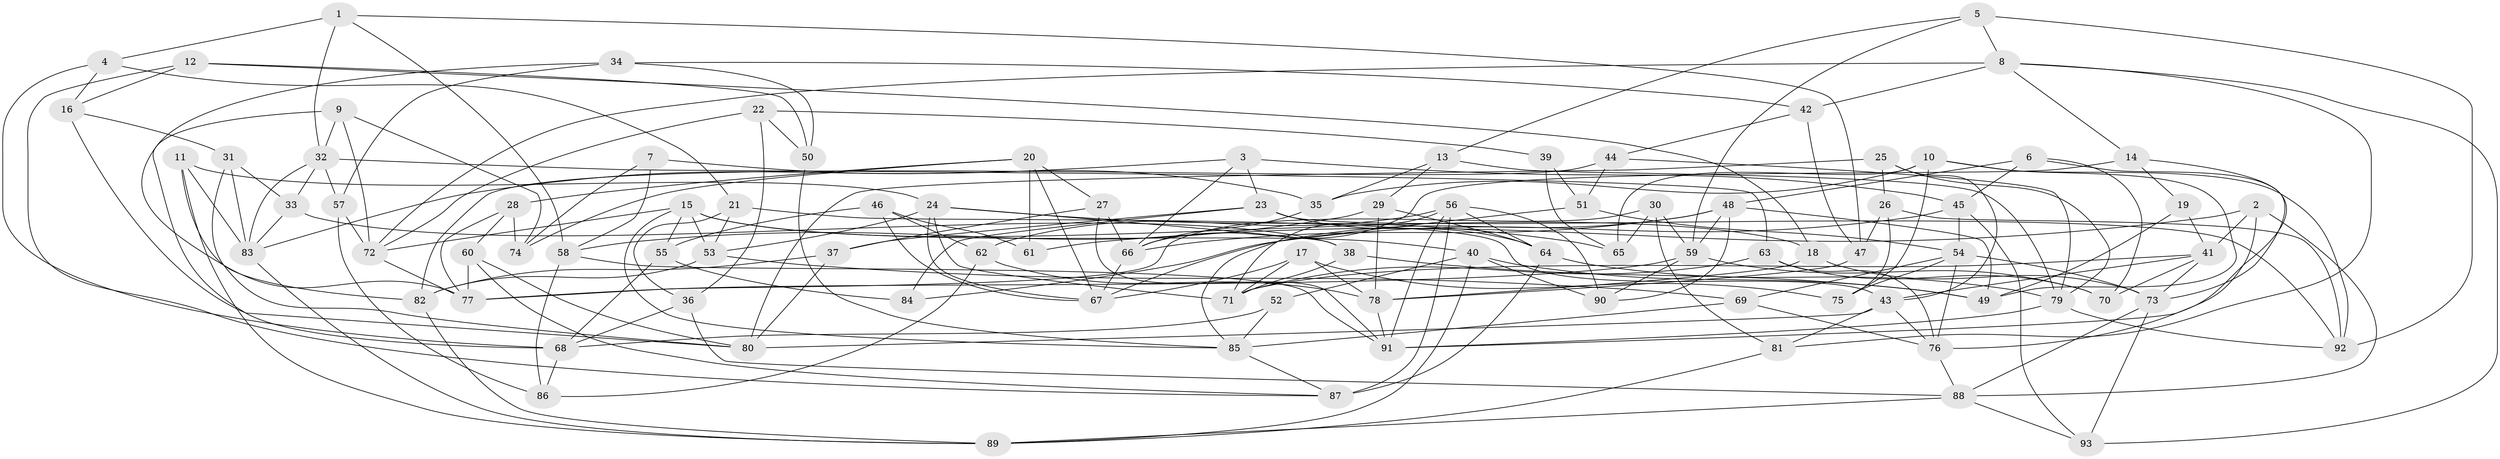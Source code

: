 // original degree distribution, {4: 1.0}
// Generated by graph-tools (version 1.1) at 2025/38/03/04/25 23:38:15]
// undirected, 93 vertices, 215 edges
graph export_dot {
  node [color=gray90,style=filled];
  1;
  2;
  3;
  4;
  5;
  6;
  7;
  8;
  9;
  10;
  11;
  12;
  13;
  14;
  15;
  16;
  17;
  18;
  19;
  20;
  21;
  22;
  23;
  24;
  25;
  26;
  27;
  28;
  29;
  30;
  31;
  32;
  33;
  34;
  35;
  36;
  37;
  38;
  39;
  40;
  41;
  42;
  43;
  44;
  45;
  46;
  47;
  48;
  49;
  50;
  51;
  52;
  53;
  54;
  55;
  56;
  57;
  58;
  59;
  60;
  61;
  62;
  63;
  64;
  65;
  66;
  67;
  68;
  69;
  70;
  71;
  72;
  73;
  74;
  75;
  76;
  77;
  78;
  79;
  80;
  81;
  82;
  83;
  84;
  85;
  86;
  87;
  88;
  89;
  90;
  91;
  92;
  93;
  1 -- 4 [weight=1.0];
  1 -- 32 [weight=1.0];
  1 -- 47 [weight=1.0];
  1 -- 58 [weight=1.0];
  2 -- 41 [weight=1.0];
  2 -- 61 [weight=1.0];
  2 -- 76 [weight=1.0];
  2 -- 88 [weight=1.0];
  3 -- 23 [weight=1.0];
  3 -- 45 [weight=1.0];
  3 -- 66 [weight=1.0];
  3 -- 83 [weight=1.0];
  4 -- 16 [weight=1.0];
  4 -- 21 [weight=1.0];
  4 -- 68 [weight=1.0];
  5 -- 8 [weight=1.0];
  5 -- 13 [weight=1.0];
  5 -- 59 [weight=1.0];
  5 -- 92 [weight=1.0];
  6 -- 45 [weight=1.0];
  6 -- 48 [weight=1.0];
  6 -- 70 [weight=1.0];
  6 -- 91 [weight=1.0];
  7 -- 35 [weight=1.0];
  7 -- 58 [weight=2.0];
  7 -- 74 [weight=1.0];
  8 -- 14 [weight=1.0];
  8 -- 42 [weight=1.0];
  8 -- 72 [weight=1.0];
  8 -- 81 [weight=1.0];
  8 -- 93 [weight=1.0];
  9 -- 32 [weight=1.0];
  9 -- 68 [weight=1.0];
  9 -- 72 [weight=1.0];
  9 -- 74 [weight=1.0];
  10 -- 35 [weight=1.0];
  10 -- 49 [weight=1.0];
  10 -- 65 [weight=2.0];
  10 -- 75 [weight=1.0];
  10 -- 92 [weight=1.0];
  11 -- 24 [weight=1.0];
  11 -- 82 [weight=1.0];
  11 -- 83 [weight=1.0];
  11 -- 89 [weight=1.0];
  12 -- 16 [weight=1.0];
  12 -- 18 [weight=1.0];
  12 -- 50 [weight=1.0];
  12 -- 87 [weight=1.0];
  13 -- 29 [weight=1.0];
  13 -- 35 [weight=1.0];
  13 -- 79 [weight=1.0];
  14 -- 19 [weight=1.0];
  14 -- 66 [weight=1.0];
  14 -- 73 [weight=1.0];
  15 -- 18 [weight=1.0];
  15 -- 40 [weight=1.0];
  15 -- 53 [weight=1.0];
  15 -- 55 [weight=1.0];
  15 -- 72 [weight=1.0];
  15 -- 85 [weight=1.0];
  16 -- 31 [weight=1.0];
  16 -- 80 [weight=1.0];
  17 -- 67 [weight=1.0];
  17 -- 71 [weight=1.0];
  17 -- 75 [weight=1.0];
  17 -- 78 [weight=1.0];
  18 -- 73 [weight=1.0];
  18 -- 78 [weight=1.0];
  19 -- 41 [weight=1.0];
  19 -- 49 [weight=2.0];
  20 -- 27 [weight=1.0];
  20 -- 28 [weight=1.0];
  20 -- 61 [weight=2.0];
  20 -- 67 [weight=1.0];
  20 -- 74 [weight=1.0];
  21 -- 36 [weight=1.0];
  21 -- 43 [weight=1.0];
  21 -- 53 [weight=1.0];
  22 -- 36 [weight=1.0];
  22 -- 39 [weight=1.0];
  22 -- 50 [weight=1.0];
  22 -- 72 [weight=1.0];
  23 -- 37 [weight=1.0];
  23 -- 64 [weight=1.0];
  23 -- 84 [weight=1.0];
  23 -- 92 [weight=2.0];
  24 -- 38 [weight=1.0];
  24 -- 53 [weight=1.0];
  24 -- 65 [weight=1.0];
  24 -- 67 [weight=1.0];
  24 -- 71 [weight=1.0];
  25 -- 26 [weight=1.0];
  25 -- 43 [weight=1.0];
  25 -- 79 [weight=1.0];
  25 -- 80 [weight=1.0];
  26 -- 47 [weight=1.0];
  26 -- 75 [weight=1.0];
  26 -- 92 [weight=1.0];
  27 -- 37 [weight=1.0];
  27 -- 66 [weight=1.0];
  27 -- 91 [weight=1.0];
  28 -- 60 [weight=1.0];
  28 -- 74 [weight=1.0];
  28 -- 77 [weight=1.0];
  29 -- 58 [weight=1.0];
  29 -- 64 [weight=1.0];
  29 -- 78 [weight=1.0];
  30 -- 59 [weight=1.0];
  30 -- 65 [weight=1.0];
  30 -- 77 [weight=1.0];
  30 -- 81 [weight=1.0];
  31 -- 33 [weight=1.0];
  31 -- 80 [weight=1.0];
  31 -- 83 [weight=1.0];
  32 -- 33 [weight=1.0];
  32 -- 57 [weight=1.0];
  32 -- 63 [weight=1.0];
  32 -- 83 [weight=1.0];
  33 -- 38 [weight=1.0];
  33 -- 83 [weight=1.0];
  34 -- 42 [weight=1.0];
  34 -- 50 [weight=1.0];
  34 -- 57 [weight=1.0];
  34 -- 77 [weight=1.0];
  35 -- 66 [weight=1.0];
  36 -- 68 [weight=1.0];
  36 -- 88 [weight=1.0];
  37 -- 80 [weight=1.0];
  37 -- 82 [weight=1.0];
  38 -- 49 [weight=1.0];
  38 -- 71 [weight=1.0];
  39 -- 51 [weight=1.0];
  39 -- 65 [weight=2.0];
  40 -- 49 [weight=1.0];
  40 -- 52 [weight=2.0];
  40 -- 89 [weight=1.0];
  40 -- 90 [weight=1.0];
  41 -- 43 [weight=1.0];
  41 -- 70 [weight=1.0];
  41 -- 71 [weight=1.0];
  41 -- 73 [weight=1.0];
  42 -- 44 [weight=1.0];
  42 -- 47 [weight=1.0];
  43 -- 76 [weight=1.0];
  43 -- 80 [weight=1.0];
  43 -- 81 [weight=1.0];
  44 -- 51 [weight=1.0];
  44 -- 79 [weight=1.0];
  44 -- 82 [weight=1.0];
  45 -- 54 [weight=1.0];
  45 -- 84 [weight=2.0];
  45 -- 93 [weight=1.0];
  46 -- 55 [weight=1.0];
  46 -- 61 [weight=1.0];
  46 -- 62 [weight=1.0];
  46 -- 67 [weight=1.0];
  47 -- 78 [weight=1.0];
  48 -- 49 [weight=1.0];
  48 -- 59 [weight=1.0];
  48 -- 66 [weight=1.0];
  48 -- 67 [weight=1.0];
  48 -- 90 [weight=1.0];
  50 -- 85 [weight=1.0];
  51 -- 54 [weight=1.0];
  51 -- 85 [weight=1.0];
  52 -- 68 [weight=1.0];
  52 -- 85 [weight=1.0];
  53 -- 69 [weight=1.0];
  53 -- 82 [weight=2.0];
  54 -- 69 [weight=1.0];
  54 -- 73 [weight=1.0];
  54 -- 75 [weight=1.0];
  54 -- 76 [weight=1.0];
  55 -- 68 [weight=1.0];
  55 -- 84 [weight=1.0];
  56 -- 62 [weight=1.0];
  56 -- 64 [weight=1.0];
  56 -- 71 [weight=1.0];
  56 -- 87 [weight=1.0];
  56 -- 90 [weight=1.0];
  56 -- 91 [weight=1.0];
  57 -- 72 [weight=1.0];
  57 -- 86 [weight=1.0];
  58 -- 86 [weight=1.0];
  58 -- 91 [weight=1.0];
  59 -- 70 [weight=1.0];
  59 -- 77 [weight=1.0];
  59 -- 90 [weight=1.0];
  60 -- 77 [weight=1.0];
  60 -- 80 [weight=1.0];
  60 -- 87 [weight=1.0];
  62 -- 78 [weight=1.0];
  62 -- 86 [weight=1.0];
  63 -- 70 [weight=1.0];
  63 -- 71 [weight=1.0];
  63 -- 76 [weight=1.0];
  64 -- 79 [weight=1.0];
  64 -- 87 [weight=2.0];
  66 -- 67 [weight=1.0];
  68 -- 86 [weight=1.0];
  69 -- 76 [weight=1.0];
  69 -- 85 [weight=1.0];
  72 -- 77 [weight=1.0];
  73 -- 88 [weight=1.0];
  73 -- 93 [weight=1.0];
  76 -- 88 [weight=1.0];
  78 -- 91 [weight=1.0];
  79 -- 91 [weight=1.0];
  79 -- 92 [weight=1.0];
  81 -- 89 [weight=1.0];
  82 -- 89 [weight=1.0];
  83 -- 89 [weight=1.0];
  85 -- 87 [weight=1.0];
  88 -- 89 [weight=1.0];
  88 -- 93 [weight=1.0];
}
